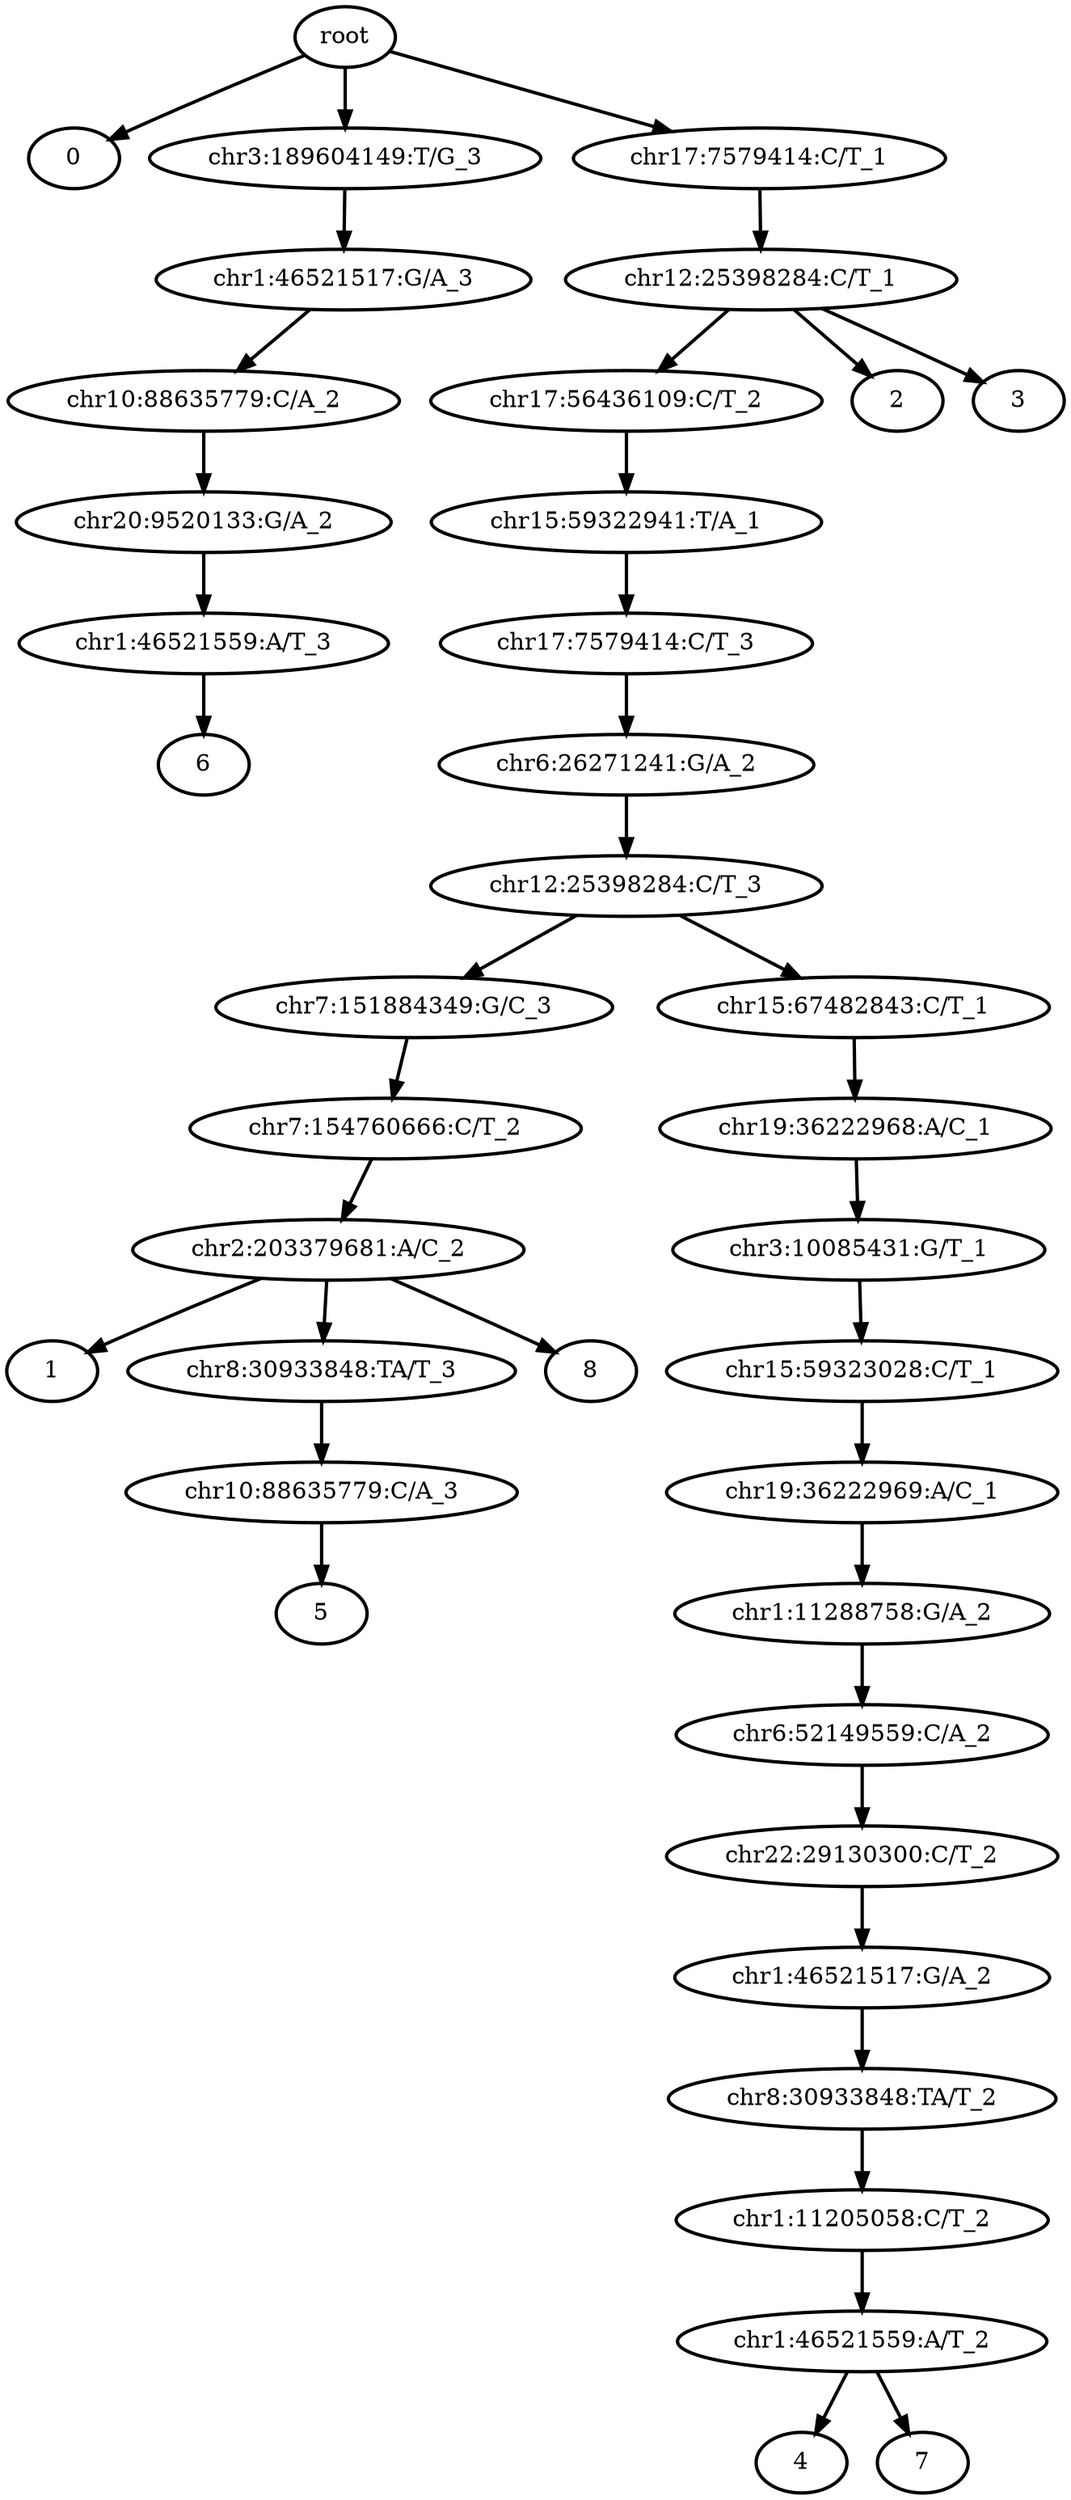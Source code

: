 digraph N {
	overlap="false"
	rankdir="TB"
	0 [label="root", style="bold"];
	1 [label="0", style="bold"];
	2 [label="chr17:56436109:C/T_2", style="bold"];
	3 [label="chr15:59322941:T/A_1", style="bold"];
	4 [label="chr17:7579414:C/T_3", style="bold"];
	5 [label="chr6:26271241:G/A_2", style="bold"];
	6 [label="chr12:25398284:C/T_3", style="bold"];
	7 [label="chr7:151884349:G/C_3", style="bold"];
	8 [label="chr7:154760666:C/T_2", style="bold"];
	9 [label="chr2:203379681:A/C_2", style="bold"];
	10 [label="1", style="bold"];
	11 [label="2", style="bold"];
	12 [label="3", style="bold"];
	13 [label="4", style="bold"];
	14 [label="chr8:30933848:TA/T_3", style="bold"];
	15 [label="chr10:88635779:C/A_3", style="bold"];
	16 [label="5", style="bold"];
	17 [label="chr3:189604149:T/G_3", style="bold"];
	18 [label="chr1:46521517:G/A_3", style="bold"];
	19 [label="chr10:88635779:C/A_2", style="bold"];
	20 [label="chr20:9520133:G/A_2", style="bold"];
	21 [label="chr1:46521559:A/T_3", style="bold"];
	22 [label="6", style="bold"];
	23 [label="7", style="bold"];
	24 [label="8", style="bold"];
	25 [label="chr1:11288758:G/A_2", style="bold"];
	26 [label="chr6:52149559:C/A_2", style="bold"];
	27 [label="chr22:29130300:C/T_2", style="bold"];
	28 [label="chr1:46521517:G/A_2", style="bold"];
	29 [label="chr8:30933848:TA/T_2", style="bold"];
	30 [label="chr1:11205058:C/T_2", style="bold"];
	31 [label="chr1:46521559:A/T_2", style="bold"];
	32 [label="chr17:7579414:C/T_1", style="bold"];
	33 [label="chr12:25398284:C/T_1", style="bold"];
	34 [label="chr15:67482843:C/T_1", style="bold"];
	35 [label="chr19:36222968:A/C_1", style="bold"];
	36 [label="chr3:10085431:G/T_1", style="bold"];
	37 [label="chr15:59323028:C/T_1", style="bold"];
	38 [label="chr19:36222969:A/C_1", style="bold"];
	0 -> 1 [style="bold"];
	0 -> 17 [style="bold"];
	0 -> 32 [style="bold"];
	2 -> 3 [style="bold"];
	3 -> 4 [style="bold"];
	4 -> 5 [style="bold"];
	5 -> 6 [style="bold"];
	6 -> 7 [style="bold"];
	6 -> 34 [style="bold"];
	7 -> 8 [style="bold"];
	8 -> 9 [style="bold"];
	9 -> 10 [style="bold"];
	9 -> 14 [style="bold"];
	9 -> 24 [style="bold"];
	14 -> 15 [style="bold"];
	15 -> 16 [style="bold"];
	17 -> 18 [style="bold"];
	18 -> 19 [style="bold"];
	19 -> 20 [style="bold"];
	20 -> 21 [style="bold"];
	21 -> 22 [style="bold"];
	25 -> 26 [style="bold"];
	26 -> 27 [style="bold"];
	27 -> 28 [style="bold"];
	28 -> 29 [style="bold"];
	29 -> 30 [style="bold"];
	30 -> 31 [style="bold"];
	31 -> 13 [style="bold"];
	31 -> 23 [style="bold"];
	32 -> 33 [style="bold"];
	33 -> 2 [style="bold"];
	33 -> 11 [style="bold"];
	33 -> 12 [style="bold"];
	34 -> 35 [style="bold"];
	35 -> 36 [style="bold"];
	36 -> 37 [style="bold"];
	37 -> 38 [style="bold"];
	38 -> 25 [style="bold"];
}